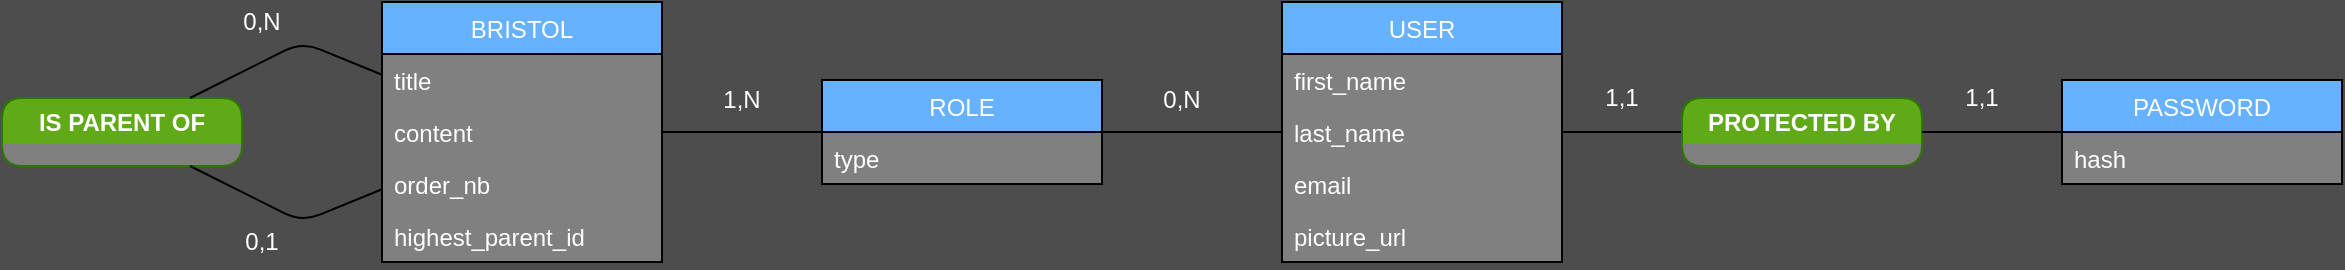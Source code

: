 <mxfile>
    <diagram id="UhXqhaLdDnmHX48v7SjW" name="Page-1">
        <mxGraphModel dx="1392" dy="597" grid="1" gridSize="10" guides="1" tooltips="1" connect="1" arrows="1" fold="1" page="1" pageScale="1" pageWidth="3300" pageHeight="4681" background="#4D4D4D" math="0" shadow="0">
            <root>
                <mxCell id="0"/>
                <mxCell id="1" parent="0"/>
                <mxCell id="2" value="BRISTOL" style="swimlane;fontStyle=0;childLayout=stackLayout;horizontal=1;startSize=26;horizontalStack=0;resizeParent=1;resizeParentMax=0;resizeLast=0;collapsible=1;marginBottom=0;fillColor=#66B2FF;swimlaneFillColor=#808080;fontColor=#FFFFFF;" parent="1" vertex="1">
                    <mxGeometry x="320" y="220" width="140" height="130" as="geometry"/>
                </mxCell>
                <mxCell id="3" value="title" style="text;strokeColor=none;fillColor=none;align=left;verticalAlign=top;spacingLeft=4;spacingRight=4;overflow=hidden;rotatable=0;points=[[0,0.5],[1,0.5]];portConstraint=eastwest;fontColor=#FFFFFF;" parent="2" vertex="1">
                    <mxGeometry y="26" width="140" height="26" as="geometry"/>
                </mxCell>
                <mxCell id="4" value="content" style="text;strokeColor=none;fillColor=none;align=left;verticalAlign=top;spacingLeft=4;spacingRight=4;overflow=hidden;rotatable=0;points=[[0,0.5],[1,0.5]];portConstraint=eastwest;fontColor=#FFFFFF;" parent="2" vertex="1">
                    <mxGeometry y="52" width="140" height="26" as="geometry"/>
                </mxCell>
                <mxCell id="45" value="order_nb" style="text;strokeColor=none;fillColor=none;align=left;verticalAlign=top;spacingLeft=4;spacingRight=4;overflow=hidden;rotatable=0;points=[[0,0.5],[1,0.5]];portConstraint=eastwest;fontColor=#FFFFFF;" parent="2" vertex="1">
                    <mxGeometry y="78" width="140" height="26" as="geometry"/>
                </mxCell>
                <mxCell id="88" value="highest_parent_id" style="text;strokeColor=none;fillColor=none;align=left;verticalAlign=top;spacingLeft=4;spacingRight=4;overflow=hidden;rotatable=0;points=[[0,0.5],[1,0.5]];portConstraint=eastwest;fontColor=#FFFFFF;" vertex="1" parent="2">
                    <mxGeometry y="104" width="140" height="26" as="geometry"/>
                </mxCell>
                <mxCell id="6" value="PASSWORD" style="swimlane;fontStyle=0;childLayout=stackLayout;horizontal=1;startSize=26;horizontalStack=0;resizeParent=1;resizeParentMax=0;resizeLast=0;collapsible=1;marginBottom=0;fillColor=#66B2FF;swimlaneFillColor=#808080;fontColor=#FFFFFF;" parent="1" vertex="1">
                    <mxGeometry x="1160" y="259" width="140" height="52" as="geometry"/>
                </mxCell>
                <mxCell id="7" value="hash" style="text;strokeColor=none;fillColor=none;align=left;verticalAlign=top;spacingLeft=4;spacingRight=4;overflow=hidden;rotatable=0;points=[[0,0.5],[1,0.5]];portConstraint=eastwest;fontColor=#FFFFFF;" parent="6" vertex="1">
                    <mxGeometry y="26" width="140" height="26" as="geometry"/>
                </mxCell>
                <mxCell id="10" value="USER" style="swimlane;fontStyle=0;childLayout=stackLayout;horizontal=1;startSize=26;horizontalStack=0;resizeParent=1;resizeParentMax=0;resizeLast=0;collapsible=1;marginBottom=0;fillColor=#66B2FF;swimlaneFillColor=#808080;fontColor=#FFFFFF;" parent="1" vertex="1">
                    <mxGeometry x="770" y="220" width="140" height="130" as="geometry"/>
                </mxCell>
                <mxCell id="11" value="first_name" style="text;strokeColor=none;fillColor=none;align=left;verticalAlign=top;spacingLeft=4;spacingRight=4;overflow=hidden;rotatable=0;points=[[0,0.5],[1,0.5]];portConstraint=eastwest;fontColor=#FFFFFF;" parent="10" vertex="1">
                    <mxGeometry y="26" width="140" height="26" as="geometry"/>
                </mxCell>
                <mxCell id="12" value="last_name" style="text;strokeColor=none;fillColor=none;align=left;verticalAlign=top;spacingLeft=4;spacingRight=4;overflow=hidden;rotatable=0;points=[[0,0.5],[1,0.5]];portConstraint=eastwest;fontColor=#FFFFFF;" parent="10" vertex="1">
                    <mxGeometry y="52" width="140" height="26" as="geometry"/>
                </mxCell>
                <mxCell id="13" value="email" style="text;strokeColor=none;fillColor=none;align=left;verticalAlign=top;spacingLeft=4;spacingRight=4;overflow=hidden;rotatable=0;points=[[0,0.5],[1,0.5]];portConstraint=eastwest;fontColor=#FFFFFF;" parent="10" vertex="1">
                    <mxGeometry y="78" width="140" height="26" as="geometry"/>
                </mxCell>
                <mxCell id="86" value="picture_url" style="text;strokeColor=none;fillColor=none;align=left;verticalAlign=top;spacingLeft=4;spacingRight=4;overflow=hidden;rotatable=0;points=[[0,0.5],[1,0.5]];portConstraint=eastwest;fontColor=#FFFFFF;" parent="10" vertex="1">
                    <mxGeometry y="104" width="140" height="26" as="geometry"/>
                </mxCell>
                <mxCell id="14" value="" style="endArrow=none;html=1;fontColor=#FFFFFF;" parent="1" source="33" target="10" edge="1">
                    <mxGeometry width="50" height="50" relative="1" as="geometry">
                        <mxPoint x="810" y="520" as="sourcePoint"/>
                        <mxPoint x="860" y="470" as="targetPoint"/>
                    </mxGeometry>
                </mxCell>
                <mxCell id="15" value="" style="endArrow=none;html=1;fontColor=#FFFFFF;" parent="1" source="119" target="2" edge="1">
                    <mxGeometry width="50" height="50" relative="1" as="geometry">
                        <mxPoint x="620" y="532.5" as="sourcePoint"/>
                        <mxPoint x="460" y="346.136" as="targetPoint"/>
                    </mxGeometry>
                </mxCell>
                <mxCell id="26" value="" style="endArrow=none;html=1;fontColor=#FFFFFF;" parent="1" source="10" target="119" edge="1">
                    <mxGeometry width="50" height="50" relative="1" as="geometry">
                        <mxPoint x="530" y="376.864" as="sourcePoint"/>
                        <mxPoint x="460.0" y="377.182" as="targetPoint"/>
                    </mxGeometry>
                </mxCell>
                <mxCell id="33" value="PROTECTED BY" style="swimlane;fillColor=#60a917;strokeColor=#2D7600;rounded=1;swimlaneLine=0;swimlaneFillColor=#808080;fontColor=#FFFFFF;" parent="1" vertex="1">
                    <mxGeometry x="970" y="268" width="120" height="34" as="geometry"/>
                </mxCell>
                <mxCell id="34" value="" style="endArrow=none;html=1;fontColor=#FFFFFF;" parent="1" source="33" target="6" edge="1">
                    <mxGeometry width="50" height="50" relative="1" as="geometry">
                        <mxPoint x="850.0" y="401.5" as="sourcePoint"/>
                        <mxPoint x="1160" y="283.5" as="targetPoint"/>
                    </mxGeometry>
                </mxCell>
                <mxCell id="58" value="1,1" style="text;html=1;strokeColor=none;fillColor=none;align=center;verticalAlign=middle;whiteSpace=wrap;rounded=0;fontColor=#FFFFFF;" parent="1" vertex="1">
                    <mxGeometry x="920" y="257.5" width="40" height="20" as="geometry"/>
                </mxCell>
                <mxCell id="59" value="1,1" style="text;html=1;strokeColor=none;fillColor=none;align=center;verticalAlign=middle;whiteSpace=wrap;rounded=0;fontColor=#FFFFFF;" parent="1" vertex="1">
                    <mxGeometry x="1100" y="257.5" width="40" height="20" as="geometry"/>
                </mxCell>
                <mxCell id="90" value="IS PARENT OF" style="swimlane;fillColor=#60a917;strokeColor=#2D7600;rounded=1;swimlaneLine=0;swimlaneFillColor=#808080;fontColor=#FFFFFF;startSize=23;" vertex="1" parent="1">
                    <mxGeometry x="130" y="268" width="120" height="34" as="geometry"/>
                </mxCell>
                <mxCell id="91" value="" style="endArrow=none;html=1;fontColor=#FFFFFF;" edge="1" parent="1" source="2" target="90">
                    <mxGeometry width="50" height="50" relative="1" as="geometry">
                        <mxPoint x="580" y="265.261" as="sourcePoint"/>
                        <mxPoint x="470" y="283.435" as="targetPoint"/>
                        <Array as="points">
                            <mxPoint x="280" y="240"/>
                        </Array>
                    </mxGeometry>
                </mxCell>
                <mxCell id="92" value="" style="endArrow=none;html=1;fontColor=#FFFFFF;" edge="1" parent="1" source="2" target="90">
                    <mxGeometry width="50" height="50" relative="1" as="geometry">
                        <mxPoint x="330" y="260" as="sourcePoint"/>
                        <mxPoint x="227.818" y="278" as="targetPoint"/>
                        <Array as="points">
                            <mxPoint x="280" y="330"/>
                        </Array>
                    </mxGeometry>
                </mxCell>
                <mxCell id="93" value="0,1" style="text;html=1;strokeColor=none;fillColor=none;align=center;verticalAlign=middle;whiteSpace=wrap;rounded=0;fontColor=#FFFFFF;" vertex="1" parent="1">
                    <mxGeometry x="240" y="330" width="40" height="20" as="geometry"/>
                </mxCell>
                <mxCell id="94" value="0,N" style="text;html=1;strokeColor=none;fillColor=none;align=center;verticalAlign=middle;whiteSpace=wrap;rounded=0;fontColor=#FFFFFF;" vertex="1" parent="1">
                    <mxGeometry x="240" y="220" width="40" height="20" as="geometry"/>
                </mxCell>
                <mxCell id="119" value="ROLE" style="swimlane;fontStyle=0;childLayout=stackLayout;horizontal=1;startSize=26;horizontalStack=0;resizeParent=1;resizeParentMax=0;resizeLast=0;collapsible=1;marginBottom=0;fillColor=#66B2FF;swimlaneFillColor=#808080;fontColor=#FFFFFF;" vertex="1" parent="1">
                    <mxGeometry x="540" y="259" width="140" height="52" as="geometry"/>
                </mxCell>
                <mxCell id="120" value="type" style="text;strokeColor=none;fillColor=none;align=left;verticalAlign=top;spacingLeft=4;spacingRight=4;overflow=hidden;rotatable=0;points=[[0,0.5],[1,0.5]];portConstraint=eastwest;fontColor=#FFFFFF;" vertex="1" parent="119">
                    <mxGeometry y="26" width="140" height="26" as="geometry"/>
                </mxCell>
                <mxCell id="124" value="0,N" style="text;html=1;strokeColor=none;fillColor=none;align=center;verticalAlign=middle;whiteSpace=wrap;rounded=0;fontColor=#FFFFFF;" vertex="1" parent="1">
                    <mxGeometry x="700" y="259" width="40" height="20" as="geometry"/>
                </mxCell>
                <mxCell id="125" value="1,N" style="text;html=1;strokeColor=none;fillColor=none;align=center;verticalAlign=middle;whiteSpace=wrap;rounded=0;fontColor=#FFFFFF;" vertex="1" parent="1">
                    <mxGeometry x="480" y="259" width="40" height="20" as="geometry"/>
                </mxCell>
            </root>
        </mxGraphModel>
    </diagram>
</mxfile>